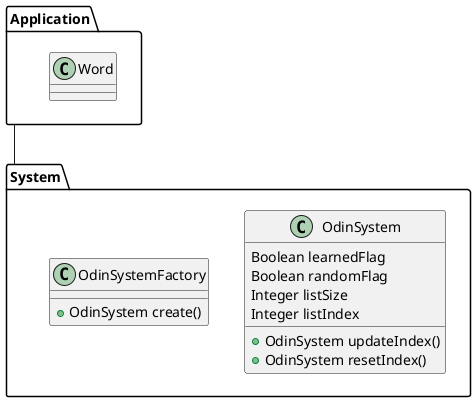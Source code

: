 @startuml
package System {
  class OdinSystem {
    Boolean learnedFlag
    Boolean randomFlag
    Integer listSize
    Integer listIndex
    + OdinSystem updateIndex()
    + OdinSystem resetIndex()
  }
  class OdinSystemFactory {
    + OdinSystem create()
  }
}
package Application {
  class Word {

  }
}

Application -- System

@enduml